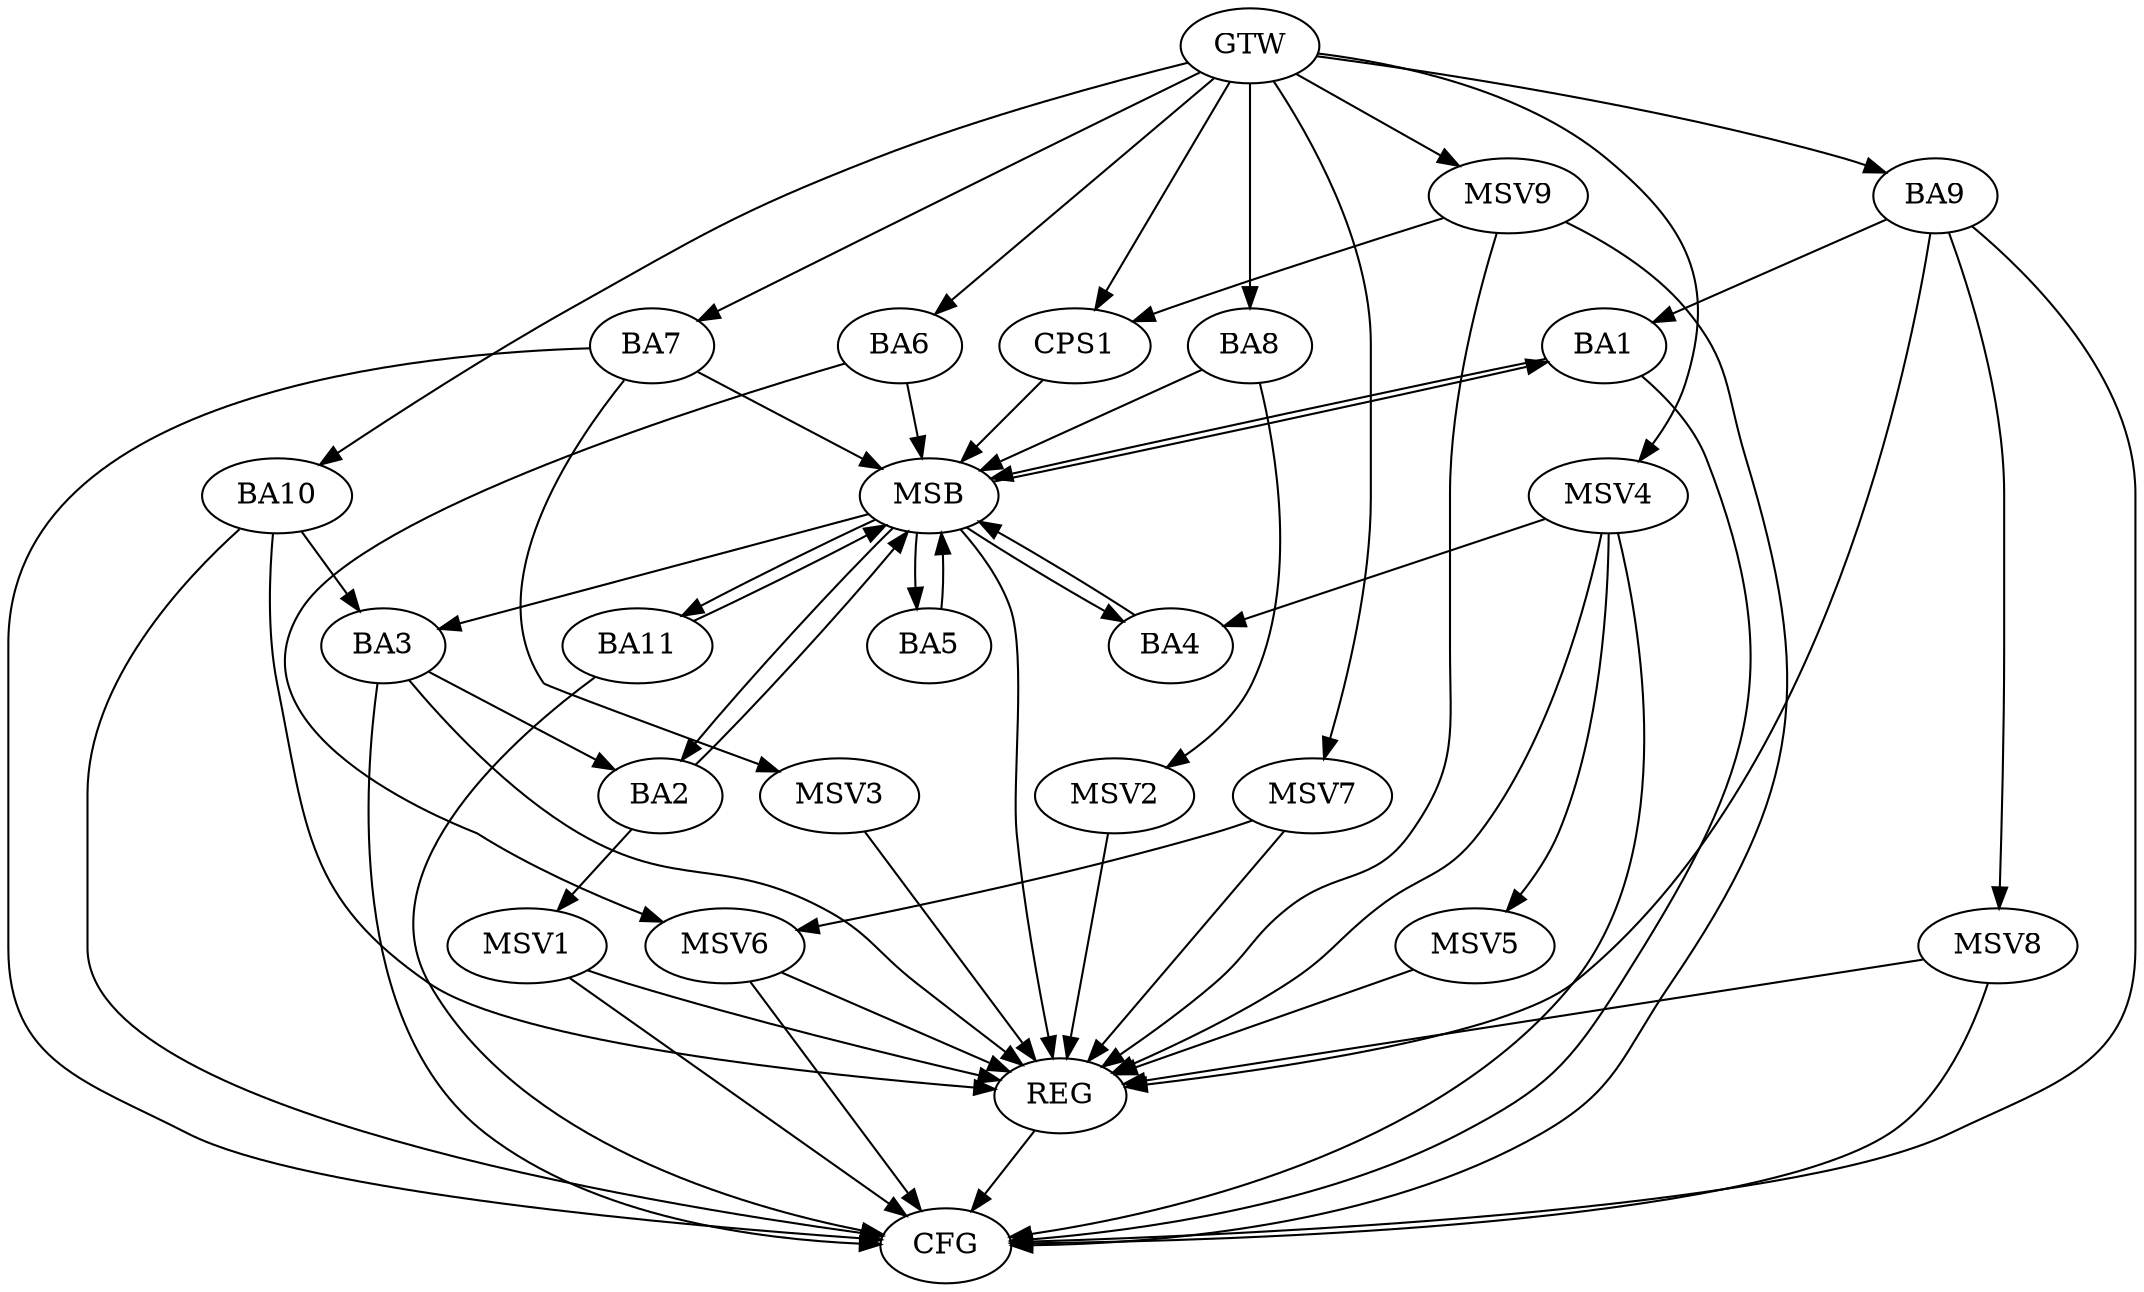 strict digraph G {
  BA1 [ label="BA1" ];
  BA2 [ label="BA2" ];
  BA3 [ label="BA3" ];
  BA4 [ label="BA4" ];
  BA5 [ label="BA5" ];
  BA6 [ label="BA6" ];
  BA7 [ label="BA7" ];
  BA8 [ label="BA8" ];
  BA9 [ label="BA9" ];
  BA10 [ label="BA10" ];
  BA11 [ label="BA11" ];
  CPS1 [ label="CPS1" ];
  GTW [ label="GTW" ];
  REG [ label="REG" ];
  MSB [ label="MSB" ];
  CFG [ label="CFG" ];
  MSV1 [ label="MSV1" ];
  MSV2 [ label="MSV2" ];
  MSV3 [ label="MSV3" ];
  MSV4 [ label="MSV4" ];
  MSV5 [ label="MSV5" ];
  MSV6 [ label="MSV6" ];
  MSV7 [ label="MSV7" ];
  MSV8 [ label="MSV8" ];
  MSV9 [ label="MSV9" ];
  BA3 -> BA2;
  BA9 -> BA1;
  BA10 -> BA3;
  GTW -> BA6;
  GTW -> BA7;
  GTW -> BA8;
  GTW -> BA9;
  GTW -> BA10;
  GTW -> CPS1;
  BA3 -> REG;
  BA9 -> REG;
  BA10 -> REG;
  BA1 -> MSB;
  MSB -> BA2;
  MSB -> REG;
  BA2 -> MSB;
  MSB -> BA1;
  BA4 -> MSB;
  BA5 -> MSB;
  BA6 -> MSB;
  MSB -> BA3;
  BA7 -> MSB;
  BA8 -> MSB;
  MSB -> BA4;
  BA11 -> MSB;
  MSB -> BA5;
  CPS1 -> MSB;
  MSB -> BA11;
  BA7 -> CFG;
  BA10 -> CFG;
  BA9 -> CFG;
  BA11 -> CFG;
  BA1 -> CFG;
  REG -> CFG;
  BA3 -> CFG;
  BA2 -> MSV1;
  MSV1 -> REG;
  MSV1 -> CFG;
  BA8 -> MSV2;
  MSV2 -> REG;
  BA7 -> MSV3;
  MSV3 -> REG;
  MSV4 -> BA4;
  GTW -> MSV4;
  MSV4 -> REG;
  MSV4 -> CFG;
  MSV4 -> MSV5;
  MSV5 -> REG;
  BA6 -> MSV6;
  MSV6 -> REG;
  MSV6 -> CFG;
  MSV7 -> MSV6;
  GTW -> MSV7;
  MSV7 -> REG;
  BA9 -> MSV8;
  MSV8 -> REG;
  MSV8 -> CFG;
  MSV9 -> CPS1;
  GTW -> MSV9;
  MSV9 -> REG;
  MSV9 -> CFG;
}
